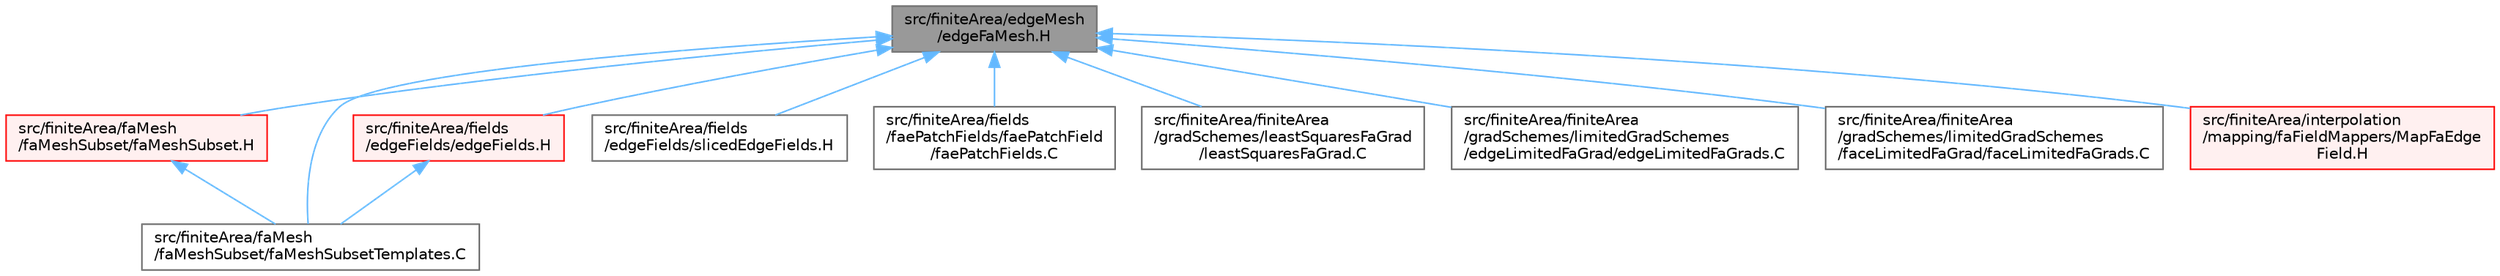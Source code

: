 digraph "src/finiteArea/edgeMesh/edgeFaMesh.H"
{
 // LATEX_PDF_SIZE
  bgcolor="transparent";
  edge [fontname=Helvetica,fontsize=10,labelfontname=Helvetica,labelfontsize=10];
  node [fontname=Helvetica,fontsize=10,shape=box,height=0.2,width=0.4];
  Node1 [id="Node000001",label="src/finiteArea/edgeMesh\l/edgeFaMesh.H",height=0.2,width=0.4,color="gray40", fillcolor="grey60", style="filled", fontcolor="black",tooltip=" "];
  Node1 -> Node2 [id="edge1_Node000001_Node000002",dir="back",color="steelblue1",style="solid",tooltip=" "];
  Node2 [id="Node000002",label="src/finiteArea/faMesh\l/faMeshSubset/faMeshSubset.H",height=0.2,width=0.4,color="red", fillcolor="#FFF0F0", style="filled",URL="$faMeshSubset_8H.html",tooltip=" "];
  Node2 -> Node4 [id="edge2_Node000002_Node000004",dir="back",color="steelblue1",style="solid",tooltip=" "];
  Node4 [id="Node000004",label="src/finiteArea/faMesh\l/faMeshSubset/faMeshSubsetTemplates.C",height=0.2,width=0.4,color="grey40", fillcolor="white", style="filled",URL="$faMeshSubsetTemplates_8C.html",tooltip=" "];
  Node1 -> Node4 [id="edge3_Node000001_Node000004",dir="back",color="steelblue1",style="solid",tooltip=" "];
  Node1 -> Node9 [id="edge4_Node000001_Node000009",dir="back",color="steelblue1",style="solid",tooltip=" "];
  Node9 [id="Node000009",label="src/finiteArea/fields\l/edgeFields/edgeFields.H",height=0.2,width=0.4,color="red", fillcolor="#FFF0F0", style="filled",URL="$edgeFields_8H.html",tooltip=" "];
  Node9 -> Node4 [id="edge5_Node000009_Node000004",dir="back",color="steelblue1",style="solid",tooltip=" "];
  Node1 -> Node115 [id="edge6_Node000001_Node000115",dir="back",color="steelblue1",style="solid",tooltip=" "];
  Node115 [id="Node000115",label="src/finiteArea/fields\l/edgeFields/slicedEdgeFields.H",height=0.2,width=0.4,color="grey40", fillcolor="white", style="filled",URL="$slicedEdgeFields_8H.html",tooltip=" "];
  Node1 -> Node116 [id="edge7_Node000001_Node000116",dir="back",color="steelblue1",style="solid",tooltip=" "];
  Node116 [id="Node000116",label="src/finiteArea/fields\l/faePatchFields/faePatchField\l/faePatchFields.C",height=0.2,width=0.4,color="grey40", fillcolor="white", style="filled",URL="$faePatchFields_8C.html",tooltip=" "];
  Node1 -> Node117 [id="edge8_Node000001_Node000117",dir="back",color="steelblue1",style="solid",tooltip=" "];
  Node117 [id="Node000117",label="src/finiteArea/finiteArea\l/gradSchemes/leastSquaresFaGrad\l/leastSquaresFaGrad.C",height=0.2,width=0.4,color="grey40", fillcolor="white", style="filled",URL="$leastSquaresFaGrad_8C.html",tooltip=" "];
  Node1 -> Node118 [id="edge9_Node000001_Node000118",dir="back",color="steelblue1",style="solid",tooltip=" "];
  Node118 [id="Node000118",label="src/finiteArea/finiteArea\l/gradSchemes/limitedGradSchemes\l/edgeLimitedFaGrad/edgeLimitedFaGrads.C",height=0.2,width=0.4,color="grey40", fillcolor="white", style="filled",URL="$edgeLimitedFaGrads_8C.html",tooltip=" "];
  Node1 -> Node119 [id="edge10_Node000001_Node000119",dir="back",color="steelblue1",style="solid",tooltip=" "];
  Node119 [id="Node000119",label="src/finiteArea/finiteArea\l/gradSchemes/limitedGradSchemes\l/faceLimitedFaGrad/faceLimitedFaGrads.C",height=0.2,width=0.4,color="grey40", fillcolor="white", style="filled",URL="$faceLimitedFaGrads_8C.html",tooltip=" "];
  Node1 -> Node120 [id="edge11_Node000001_Node000120",dir="back",color="steelblue1",style="solid",tooltip=" "];
  Node120 [id="Node000120",label="src/finiteArea/interpolation\l/mapping/faFieldMappers/MapFaEdge\lField.H",height=0.2,width=0.4,color="red", fillcolor="#FFF0F0", style="filled",URL="$MapFaEdgeField_8H.html",tooltip=" "];
}
